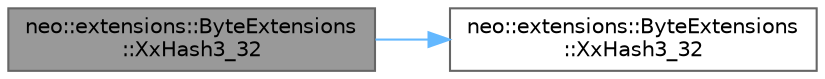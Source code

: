 digraph "neo::extensions::ByteExtensions::XxHash3_32"
{
 // LATEX_PDF_SIZE
  bgcolor="transparent";
  edge [fontname=Helvetica,fontsize=10,labelfontname=Helvetica,labelfontsize=10];
  node [fontname=Helvetica,fontsize=10,shape=box,height=0.2,width=0.4];
  rankdir="LR";
  Node1 [id="Node000001",label="neo::extensions::ByteExtensions\l::XxHash3_32",height=0.2,width=0.4,color="gray40", fillcolor="grey60", style="filled", fontcolor="black",tooltip="Computes the 32-bit hash value for the specified byte array using the xxhash3 algorithm."];
  Node1 -> Node2 [id="edge1_Node000001_Node000002",color="steelblue1",style="solid",tooltip=" "];
  Node2 [id="Node000002",label="neo::extensions::ByteExtensions\l::XxHash3_32",height=0.2,width=0.4,color="grey40", fillcolor="white", style="filled",URL="$classneo_1_1extensions_1_1_byte_extensions.html#ada81f64425e59c16ab49630bce206c58",tooltip="Computes the 32-bit hash value for the specified byte array using the xxhash3 algorithm."];
}
